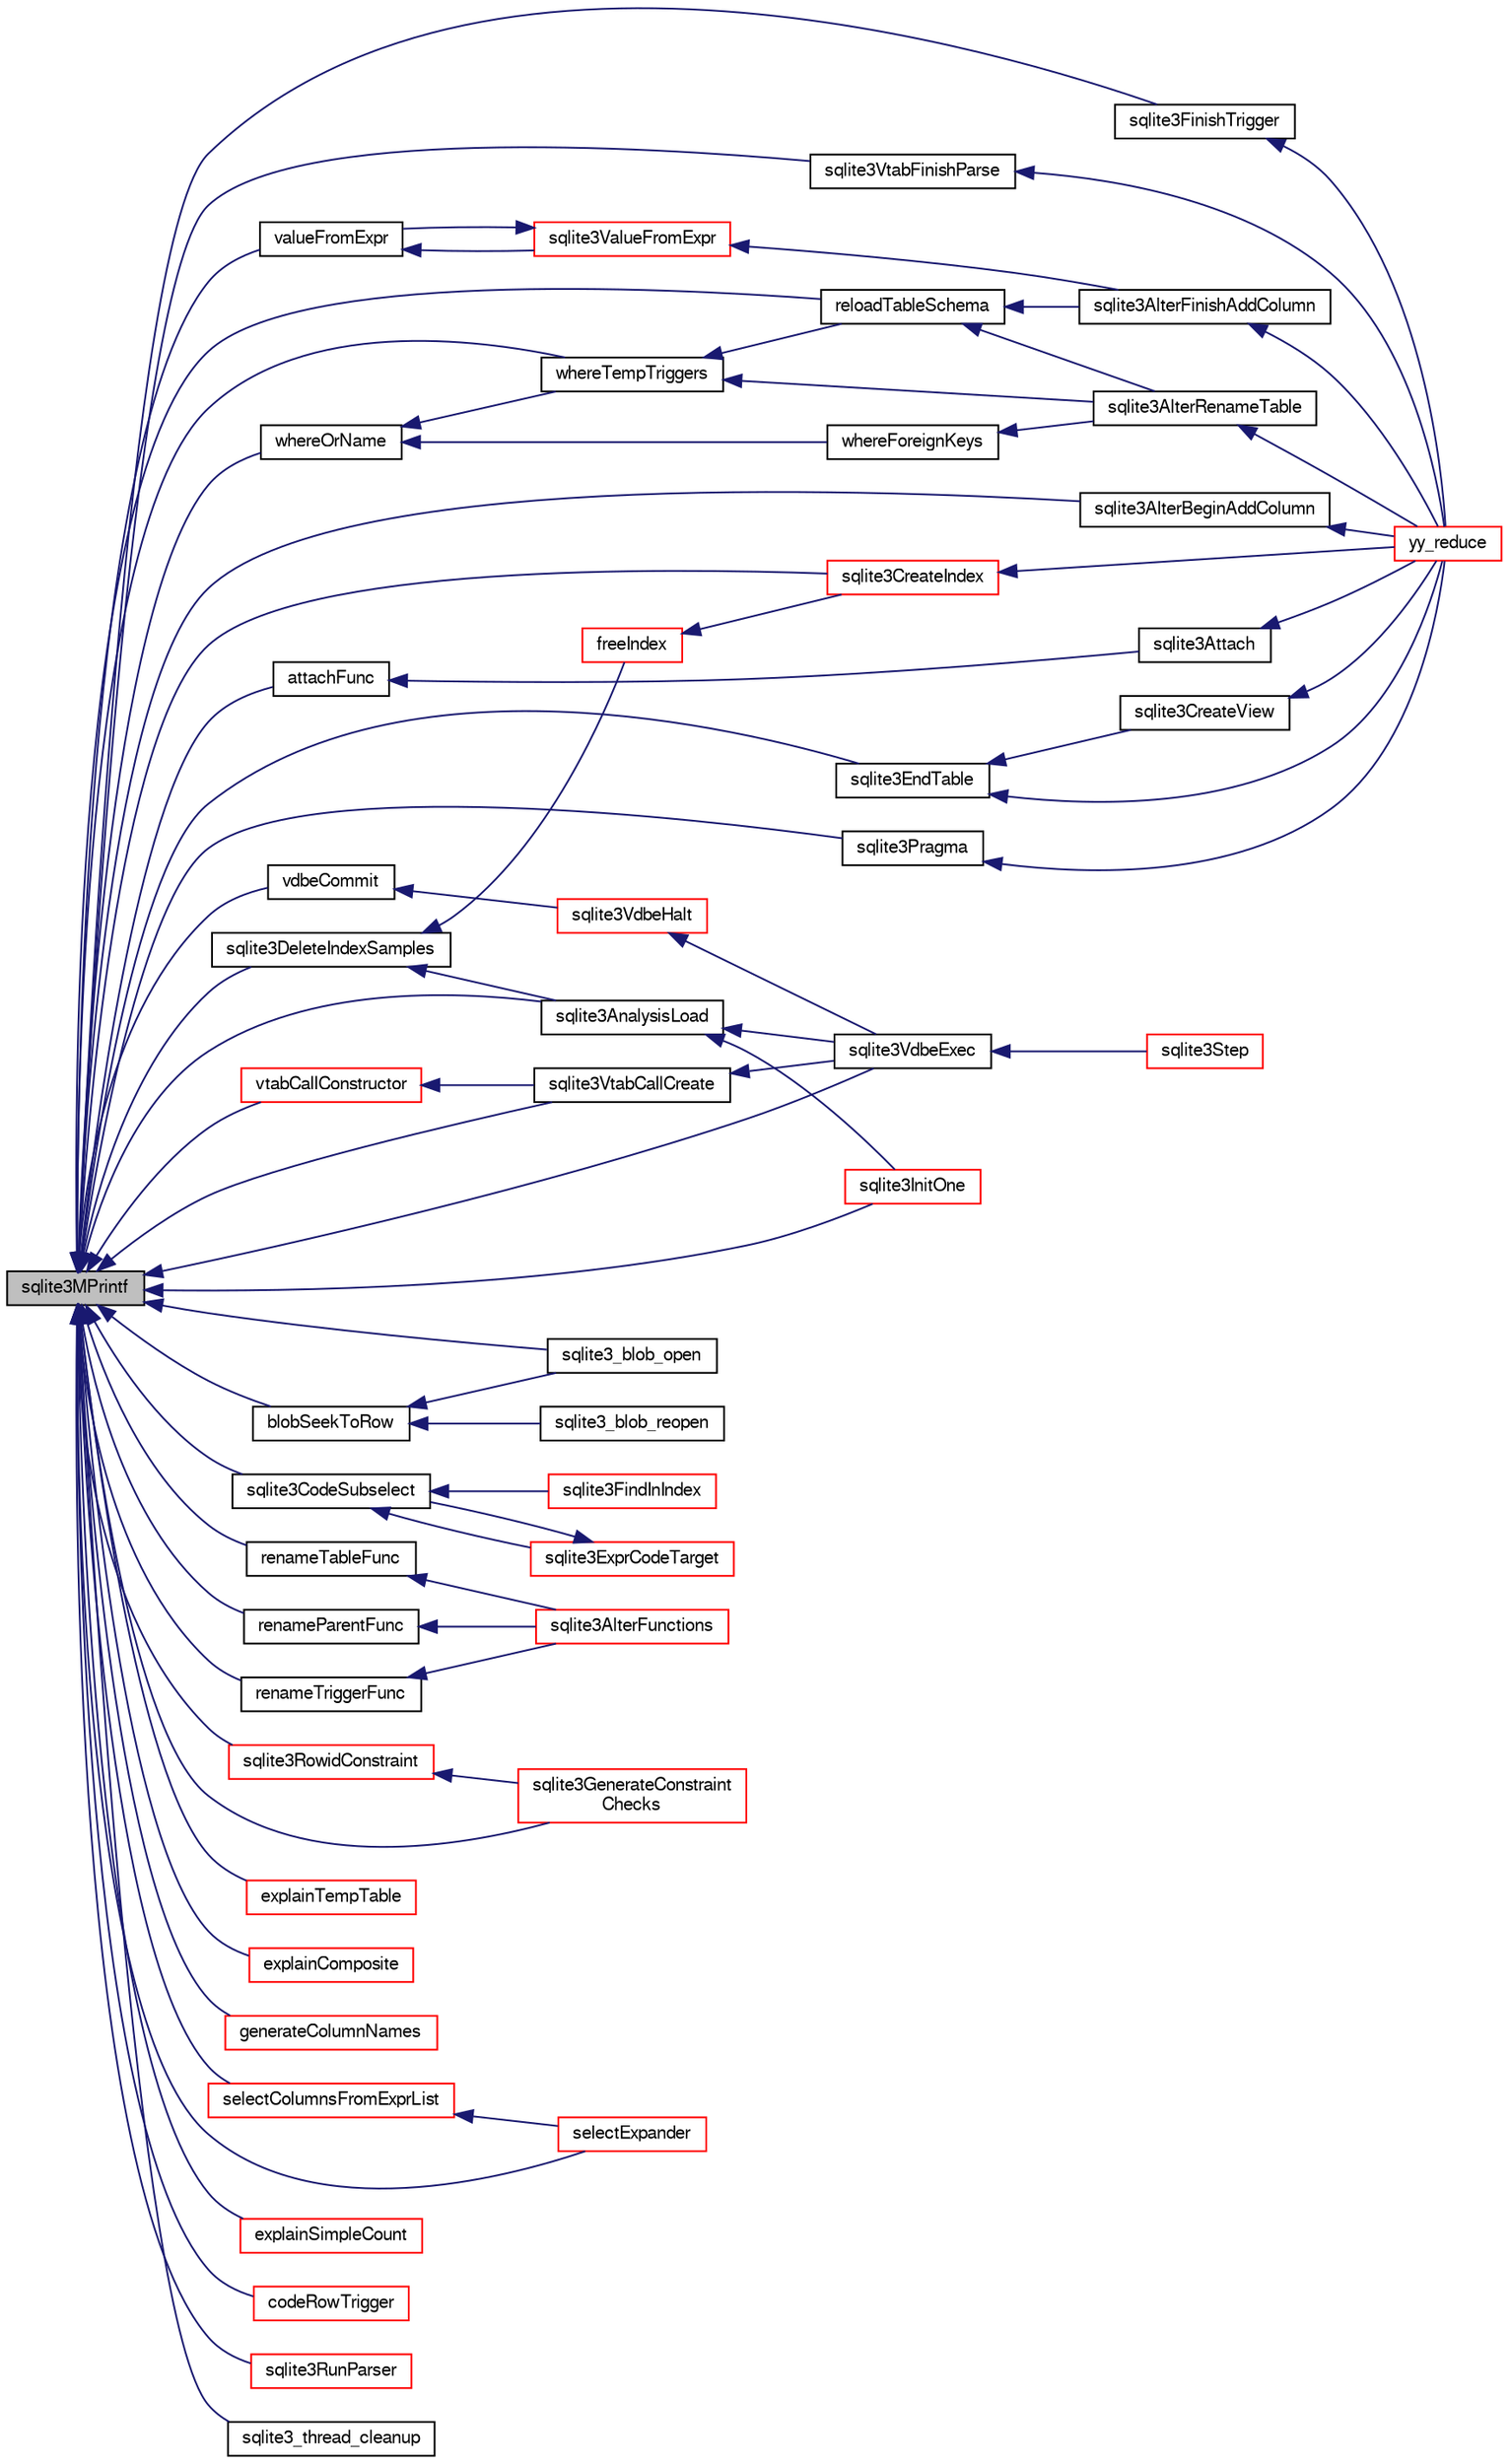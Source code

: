 digraph "sqlite3MPrintf"
{
  edge [fontname="FreeSans",fontsize="10",labelfontname="FreeSans",labelfontsize="10"];
  node [fontname="FreeSans",fontsize="10",shape=record];
  rankdir="LR";
  Node599063 [label="sqlite3MPrintf",height=0.2,width=0.4,color="black", fillcolor="grey75", style="filled", fontcolor="black"];
  Node599063 -> Node599064 [dir="back",color="midnightblue",fontsize="10",style="solid",fontname="FreeSans"];
  Node599064 [label="valueFromExpr",height=0.2,width=0.4,color="black", fillcolor="white", style="filled",URL="$sqlite3_8c.html#a08f91b27c0189e8b5bcdea6537466b7c"];
  Node599064 -> Node599065 [dir="back",color="midnightblue",fontsize="10",style="solid",fontname="FreeSans"];
  Node599065 [label="sqlite3ValueFromExpr",height=0.2,width=0.4,color="red", fillcolor="white", style="filled",URL="$sqlite3_8c.html#af103c812684544760641a1cd4d9745df"];
  Node599065 -> Node599064 [dir="back",color="midnightblue",fontsize="10",style="solid",fontname="FreeSans"];
  Node599065 -> Node599066 [dir="back",color="midnightblue",fontsize="10",style="solid",fontname="FreeSans"];
  Node599066 [label="sqlite3AlterFinishAddColumn",height=0.2,width=0.4,color="black", fillcolor="white", style="filled",URL="$sqlite3_8c.html#a392e1e5be904b01216faae16a77c2c31"];
  Node599066 -> Node599067 [dir="back",color="midnightblue",fontsize="10",style="solid",fontname="FreeSans"];
  Node599067 [label="yy_reduce",height=0.2,width=0.4,color="red", fillcolor="white", style="filled",URL="$sqlite3_8c.html#a7c419a9b25711c666a9a2449ef377f14"];
  Node599063 -> Node599144 [dir="back",color="midnightblue",fontsize="10",style="solid",fontname="FreeSans"];
  Node599144 [label="vdbeCommit",height=0.2,width=0.4,color="black", fillcolor="white", style="filled",URL="$sqlite3_8c.html#a5d7f1e0625451b987728f600cfe1b92d"];
  Node599144 -> Node599145 [dir="back",color="midnightblue",fontsize="10",style="solid",fontname="FreeSans"];
  Node599145 [label="sqlite3VdbeHalt",height=0.2,width=0.4,color="red", fillcolor="white", style="filled",URL="$sqlite3_8c.html#a8d1d99703d999190fbc35ecc981cb709"];
  Node599145 -> Node599155 [dir="back",color="midnightblue",fontsize="10",style="solid",fontname="FreeSans"];
  Node599155 [label="sqlite3VdbeExec",height=0.2,width=0.4,color="black", fillcolor="white", style="filled",URL="$sqlite3_8c.html#a8ce40a614bdc56719c4d642b1e4dfb21"];
  Node599155 -> Node599156 [dir="back",color="midnightblue",fontsize="10",style="solid",fontname="FreeSans"];
  Node599156 [label="sqlite3Step",height=0.2,width=0.4,color="red", fillcolor="white", style="filled",URL="$sqlite3_8c.html#a3f2872e873e2758a4beedad1d5113554"];
  Node599063 -> Node599155 [dir="back",color="midnightblue",fontsize="10",style="solid",fontname="FreeSans"];
  Node599063 -> Node599149 [dir="back",color="midnightblue",fontsize="10",style="solid",fontname="FreeSans"];
  Node599149 [label="blobSeekToRow",height=0.2,width=0.4,color="black", fillcolor="white", style="filled",URL="$sqlite3_8c.html#afff57e13332b98c8a44a7cebe38962ab"];
  Node599149 -> Node599150 [dir="back",color="midnightblue",fontsize="10",style="solid",fontname="FreeSans"];
  Node599150 [label="sqlite3_blob_open",height=0.2,width=0.4,color="black", fillcolor="white", style="filled",URL="$sqlite3_8h.html#adb8ad839a5bdd62a43785132bc7dd518"];
  Node599149 -> Node599151 [dir="back",color="midnightblue",fontsize="10",style="solid",fontname="FreeSans"];
  Node599151 [label="sqlite3_blob_reopen",height=0.2,width=0.4,color="black", fillcolor="white", style="filled",URL="$sqlite3_8h.html#abc77c24fdc0150138490359a94360f7e"];
  Node599063 -> Node599150 [dir="back",color="midnightblue",fontsize="10",style="solid",fontname="FreeSans"];
  Node599063 -> Node599073 [dir="back",color="midnightblue",fontsize="10",style="solid",fontname="FreeSans"];
  Node599073 [label="sqlite3CodeSubselect",height=0.2,width=0.4,color="black", fillcolor="white", style="filled",URL="$sqlite3_8c.html#aa69b46d2204a1d1b110107a1be12ee0c"];
  Node599073 -> Node599074 [dir="back",color="midnightblue",fontsize="10",style="solid",fontname="FreeSans"];
  Node599074 [label="sqlite3FindInIndex",height=0.2,width=0.4,color="red", fillcolor="white", style="filled",URL="$sqlite3_8c.html#af7d8c56ab0231f44bb5f87b3fafeffb2"];
  Node599073 -> Node599072 [dir="back",color="midnightblue",fontsize="10",style="solid",fontname="FreeSans"];
  Node599072 [label="sqlite3ExprCodeTarget",height=0.2,width=0.4,color="red", fillcolor="white", style="filled",URL="$sqlite3_8c.html#a4f308397a0a3ed299ed31aaa1ae2a293"];
  Node599072 -> Node599073 [dir="back",color="midnightblue",fontsize="10",style="solid",fontname="FreeSans"];
  Node599063 -> Node599332 [dir="back",color="midnightblue",fontsize="10",style="solid",fontname="FreeSans"];
  Node599332 [label="renameTableFunc",height=0.2,width=0.4,color="black", fillcolor="white", style="filled",URL="$sqlite3_8c.html#aad60fbd27dbc13ef0d06ac3f2d2fc594"];
  Node599332 -> Node599333 [dir="back",color="midnightblue",fontsize="10",style="solid",fontname="FreeSans"];
  Node599333 [label="sqlite3AlterFunctions",height=0.2,width=0.4,color="red", fillcolor="white", style="filled",URL="$sqlite3_8c.html#a4b5f51ee63825132199e65d41eabafb7"];
  Node599063 -> Node599782 [dir="back",color="midnightblue",fontsize="10",style="solid",fontname="FreeSans"];
  Node599782 [label="renameParentFunc",height=0.2,width=0.4,color="black", fillcolor="white", style="filled",URL="$sqlite3_8c.html#a8d4f2e761693277684d0a9b45812b73d"];
  Node599782 -> Node599333 [dir="back",color="midnightblue",fontsize="10",style="solid",fontname="FreeSans"];
  Node599063 -> Node599783 [dir="back",color="midnightblue",fontsize="10",style="solid",fontname="FreeSans"];
  Node599783 [label="renameTriggerFunc",height=0.2,width=0.4,color="black", fillcolor="white", style="filled",URL="$sqlite3_8c.html#ad20a735ddb4907a5d46c017da75a3a12"];
  Node599783 -> Node599333 [dir="back",color="midnightblue",fontsize="10",style="solid",fontname="FreeSans"];
  Node599063 -> Node599935 [dir="back",color="midnightblue",fontsize="10",style="solid",fontname="FreeSans"];
  Node599935 [label="whereOrName",height=0.2,width=0.4,color="black", fillcolor="white", style="filled",URL="$sqlite3_8c.html#ab3e0bda666377827837424c4ad533ace"];
  Node599935 -> Node599936 [dir="back",color="midnightblue",fontsize="10",style="solid",fontname="FreeSans"];
  Node599936 [label="whereForeignKeys",height=0.2,width=0.4,color="black", fillcolor="white", style="filled",URL="$sqlite3_8c.html#a37258f841843e967585d277711322659"];
  Node599936 -> Node599183 [dir="back",color="midnightblue",fontsize="10",style="solid",fontname="FreeSans"];
  Node599183 [label="sqlite3AlterRenameTable",height=0.2,width=0.4,color="black", fillcolor="white", style="filled",URL="$sqlite3_8c.html#aa5cfdb507ff74e559f2efb0318c96d2c"];
  Node599183 -> Node599067 [dir="back",color="midnightblue",fontsize="10",style="solid",fontname="FreeSans"];
  Node599935 -> Node599937 [dir="back",color="midnightblue",fontsize="10",style="solid",fontname="FreeSans"];
  Node599937 [label="whereTempTriggers",height=0.2,width=0.4,color="black", fillcolor="white", style="filled",URL="$sqlite3_8c.html#a40e4a7245d888167b53b1de07fa6d217"];
  Node599937 -> Node599892 [dir="back",color="midnightblue",fontsize="10",style="solid",fontname="FreeSans"];
  Node599892 [label="reloadTableSchema",height=0.2,width=0.4,color="black", fillcolor="white", style="filled",URL="$sqlite3_8c.html#aec12bc2a95741e915fbe82b98fb1f8c6"];
  Node599892 -> Node599183 [dir="back",color="midnightblue",fontsize="10",style="solid",fontname="FreeSans"];
  Node599892 -> Node599066 [dir="back",color="midnightblue",fontsize="10",style="solid",fontname="FreeSans"];
  Node599937 -> Node599183 [dir="back",color="midnightblue",fontsize="10",style="solid",fontname="FreeSans"];
  Node599063 -> Node599937 [dir="back",color="midnightblue",fontsize="10",style="solid",fontname="FreeSans"];
  Node599063 -> Node599892 [dir="back",color="midnightblue",fontsize="10",style="solid",fontname="FreeSans"];
  Node599063 -> Node599184 [dir="back",color="midnightblue",fontsize="10",style="solid",fontname="FreeSans"];
  Node599184 [label="sqlite3AlterBeginAddColumn",height=0.2,width=0.4,color="black", fillcolor="white", style="filled",URL="$sqlite3_8c.html#a884f7bc342f8753d938ae1f1b9157d2d"];
  Node599184 -> Node599067 [dir="back",color="midnightblue",fontsize="10",style="solid",fontname="FreeSans"];
  Node599063 -> Node599153 [dir="back",color="midnightblue",fontsize="10",style="solid",fontname="FreeSans"];
  Node599153 [label="sqlite3DeleteIndexSamples",height=0.2,width=0.4,color="black", fillcolor="white", style="filled",URL="$sqlite3_8c.html#aaeda0302fbf61397ec009f65bed047ef"];
  Node599153 -> Node599154 [dir="back",color="midnightblue",fontsize="10",style="solid",fontname="FreeSans"];
  Node599154 [label="sqlite3AnalysisLoad",height=0.2,width=0.4,color="black", fillcolor="white", style="filled",URL="$sqlite3_8c.html#a48a2301c27e1d3d68708b9b8761b5a01"];
  Node599154 -> Node599155 [dir="back",color="midnightblue",fontsize="10",style="solid",fontname="FreeSans"];
  Node599154 -> Node599177 [dir="back",color="midnightblue",fontsize="10",style="solid",fontname="FreeSans"];
  Node599177 [label="sqlite3InitOne",height=0.2,width=0.4,color="red", fillcolor="white", style="filled",URL="$sqlite3_8c.html#ac4318b25df65269906b0379251fe9b85"];
  Node599153 -> Node599216 [dir="back",color="midnightblue",fontsize="10",style="solid",fontname="FreeSans"];
  Node599216 [label="freeIndex",height=0.2,width=0.4,color="red", fillcolor="white", style="filled",URL="$sqlite3_8c.html#a00907c99c18d5bcb9d0b38c077146c31"];
  Node599216 -> Node599081 [dir="back",color="midnightblue",fontsize="10",style="solid",fontname="FreeSans"];
  Node599081 [label="sqlite3CreateIndex",height=0.2,width=0.4,color="red", fillcolor="white", style="filled",URL="$sqlite3_8c.html#a8dbe5e590ab6c58a8c45f34f7c81e825"];
  Node599081 -> Node599067 [dir="back",color="midnightblue",fontsize="10",style="solid",fontname="FreeSans"];
  Node599063 -> Node599154 [dir="back",color="midnightblue",fontsize="10",style="solid",fontname="FreeSans"];
  Node599063 -> Node599179 [dir="back",color="midnightblue",fontsize="10",style="solid",fontname="FreeSans"];
  Node599179 [label="attachFunc",height=0.2,width=0.4,color="black", fillcolor="white", style="filled",URL="$sqlite3_8c.html#a69cb751a7da501b9a0aa37e0d7c3eaf7"];
  Node599179 -> Node599124 [dir="back",color="midnightblue",fontsize="10",style="solid",fontname="FreeSans"];
  Node599124 [label="sqlite3Attach",height=0.2,width=0.4,color="black", fillcolor="white", style="filled",URL="$sqlite3_8c.html#ae0907fe0b43cc1b4c7e6a16213e8546f"];
  Node599124 -> Node599067 [dir="back",color="midnightblue",fontsize="10",style="solid",fontname="FreeSans"];
  Node599063 -> Node599084 [dir="back",color="midnightblue",fontsize="10",style="solid",fontname="FreeSans"];
  Node599084 [label="sqlite3EndTable",height=0.2,width=0.4,color="black", fillcolor="white", style="filled",URL="$sqlite3_8c.html#a7b5f2c66c0f0b6f819d970ca389768b0"];
  Node599084 -> Node599085 [dir="back",color="midnightblue",fontsize="10",style="solid",fontname="FreeSans"];
  Node599085 [label="sqlite3CreateView",height=0.2,width=0.4,color="black", fillcolor="white", style="filled",URL="$sqlite3_8c.html#a9d85cb00ff71dee5cd9a019503a6982e"];
  Node599085 -> Node599067 [dir="back",color="midnightblue",fontsize="10",style="solid",fontname="FreeSans"];
  Node599084 -> Node599067 [dir="back",color="midnightblue",fontsize="10",style="solid",fontname="FreeSans"];
  Node599063 -> Node599081 [dir="back",color="midnightblue",fontsize="10",style="solid",fontname="FreeSans"];
  Node599063 -> Node599897 [dir="back",color="midnightblue",fontsize="10",style="solid",fontname="FreeSans"];
  Node599897 [label="sqlite3RowidConstraint",height=0.2,width=0.4,color="red", fillcolor="white", style="filled",URL="$sqlite3_8c.html#abf05c71ba66fc1c8ff0681f00e77f10b"];
  Node599897 -> Node599103 [dir="back",color="midnightblue",fontsize="10",style="solid",fontname="FreeSans"];
  Node599103 [label="sqlite3GenerateConstraint\lChecks",height=0.2,width=0.4,color="red", fillcolor="white", style="filled",URL="$sqlite3_8c.html#aef639c1e6a0c0a67ca6e7690ad931bd2"];
  Node599063 -> Node599103 [dir="back",color="midnightblue",fontsize="10",style="solid",fontname="FreeSans"];
  Node599063 -> Node599104 [dir="back",color="midnightblue",fontsize="10",style="solid",fontname="FreeSans"];
  Node599104 [label="sqlite3Pragma",height=0.2,width=0.4,color="black", fillcolor="white", style="filled",URL="$sqlite3_8c.html#a111391370f58f8e6a6eca51fd34d62ed"];
  Node599104 -> Node599067 [dir="back",color="midnightblue",fontsize="10",style="solid",fontname="FreeSans"];
  Node599063 -> Node599177 [dir="back",color="midnightblue",fontsize="10",style="solid",fontname="FreeSans"];
  Node599063 -> Node599912 [dir="back",color="midnightblue",fontsize="10",style="solid",fontname="FreeSans"];
  Node599912 [label="explainTempTable",height=0.2,width=0.4,color="red", fillcolor="white", style="filled",URL="$sqlite3_8c.html#a44d395bc1b884846d8f8ff77421c507f"];
  Node599063 -> Node599913 [dir="back",color="midnightblue",fontsize="10",style="solid",fontname="FreeSans"];
  Node599913 [label="explainComposite",height=0.2,width=0.4,color="red", fillcolor="white", style="filled",URL="$sqlite3_8c.html#a1a56fec7bc3173c1fbe11664125625cf"];
  Node599063 -> Node599838 [dir="back",color="midnightblue",fontsize="10",style="solid",fontname="FreeSans"];
  Node599838 [label="generateColumnNames",height=0.2,width=0.4,color="red", fillcolor="white", style="filled",URL="$sqlite3_8c.html#a9373f35df9061335d5b371e7bbf22a11"];
  Node599063 -> Node599938 [dir="back",color="midnightblue",fontsize="10",style="solid",fontname="FreeSans"];
  Node599938 [label="selectColumnsFromExprList",height=0.2,width=0.4,color="red", fillcolor="white", style="filled",URL="$sqlite3_8c.html#a8ee79348729b2c9134f2c1fd407302e3"];
  Node599938 -> Node599189 [dir="back",color="midnightblue",fontsize="10",style="solid",fontname="FreeSans"];
  Node599189 [label="selectExpander",height=0.2,width=0.4,color="red", fillcolor="white", style="filled",URL="$sqlite3_8c.html#abee977318fbf74531340c6e41b0ca953"];
  Node599063 -> Node599189 [dir="back",color="midnightblue",fontsize="10",style="solid",fontname="FreeSans"];
  Node599063 -> Node599915 [dir="back",color="midnightblue",fontsize="10",style="solid",fontname="FreeSans"];
  Node599915 [label="explainSimpleCount",height=0.2,width=0.4,color="red", fillcolor="white", style="filled",URL="$sqlite3_8c.html#af390bf2ec9371e339d67a810dfb57982"];
  Node599063 -> Node599263 [dir="back",color="midnightblue",fontsize="10",style="solid",fontname="FreeSans"];
  Node599263 [label="sqlite3FinishTrigger",height=0.2,width=0.4,color="black", fillcolor="white", style="filled",URL="$sqlite3_8c.html#a15231afa0ac739363aee4cdb88380886"];
  Node599263 -> Node599067 [dir="back",color="midnightblue",fontsize="10",style="solid",fontname="FreeSans"];
  Node599063 -> Node599095 [dir="back",color="midnightblue",fontsize="10",style="solid",fontname="FreeSans"];
  Node599095 [label="codeRowTrigger",height=0.2,width=0.4,color="red", fillcolor="white", style="filled",URL="$sqlite3_8c.html#a463cea5aaaf388b560b206570a0022fc"];
  Node599063 -> Node599264 [dir="back",color="midnightblue",fontsize="10",style="solid",fontname="FreeSans"];
  Node599264 [label="sqlite3VtabFinishParse",height=0.2,width=0.4,color="black", fillcolor="white", style="filled",URL="$sqlite3_8c.html#a31979f7a03df3cc53c4189dd1f3ea24c"];
  Node599264 -> Node599067 [dir="back",color="midnightblue",fontsize="10",style="solid",fontname="FreeSans"];
  Node599063 -> Node599939 [dir="back",color="midnightblue",fontsize="10",style="solid",fontname="FreeSans"];
  Node599939 [label="vtabCallConstructor",height=0.2,width=0.4,color="red", fillcolor="white", style="filled",URL="$sqlite3_8c.html#acae1b4d5d02b25f4cac29993dae7f983"];
  Node599939 -> Node599932 [dir="back",color="midnightblue",fontsize="10",style="solid",fontname="FreeSans"];
  Node599932 [label="sqlite3VtabCallCreate",height=0.2,width=0.4,color="black", fillcolor="white", style="filled",URL="$sqlite3_8c.html#a23601fffd89053de28f77684068ec164"];
  Node599932 -> Node599155 [dir="back",color="midnightblue",fontsize="10",style="solid",fontname="FreeSans"];
  Node599063 -> Node599932 [dir="back",color="midnightblue",fontsize="10",style="solid",fontname="FreeSans"];
  Node599063 -> Node599256 [dir="back",color="midnightblue",fontsize="10",style="solid",fontname="FreeSans"];
  Node599256 [label="sqlite3RunParser",height=0.2,width=0.4,color="red", fillcolor="white", style="filled",URL="$sqlite3_8c.html#a174f16a9adcc64bf971bae4a5ffa3488"];
  Node599063 -> Node599206 [dir="back",color="midnightblue",fontsize="10",style="solid",fontname="FreeSans"];
  Node599206 [label="sqlite3_thread_cleanup",height=0.2,width=0.4,color="black", fillcolor="white", style="filled",URL="$sqlite3_8h.html#a34980c829db84f02e1a1599063469f06"];
}
